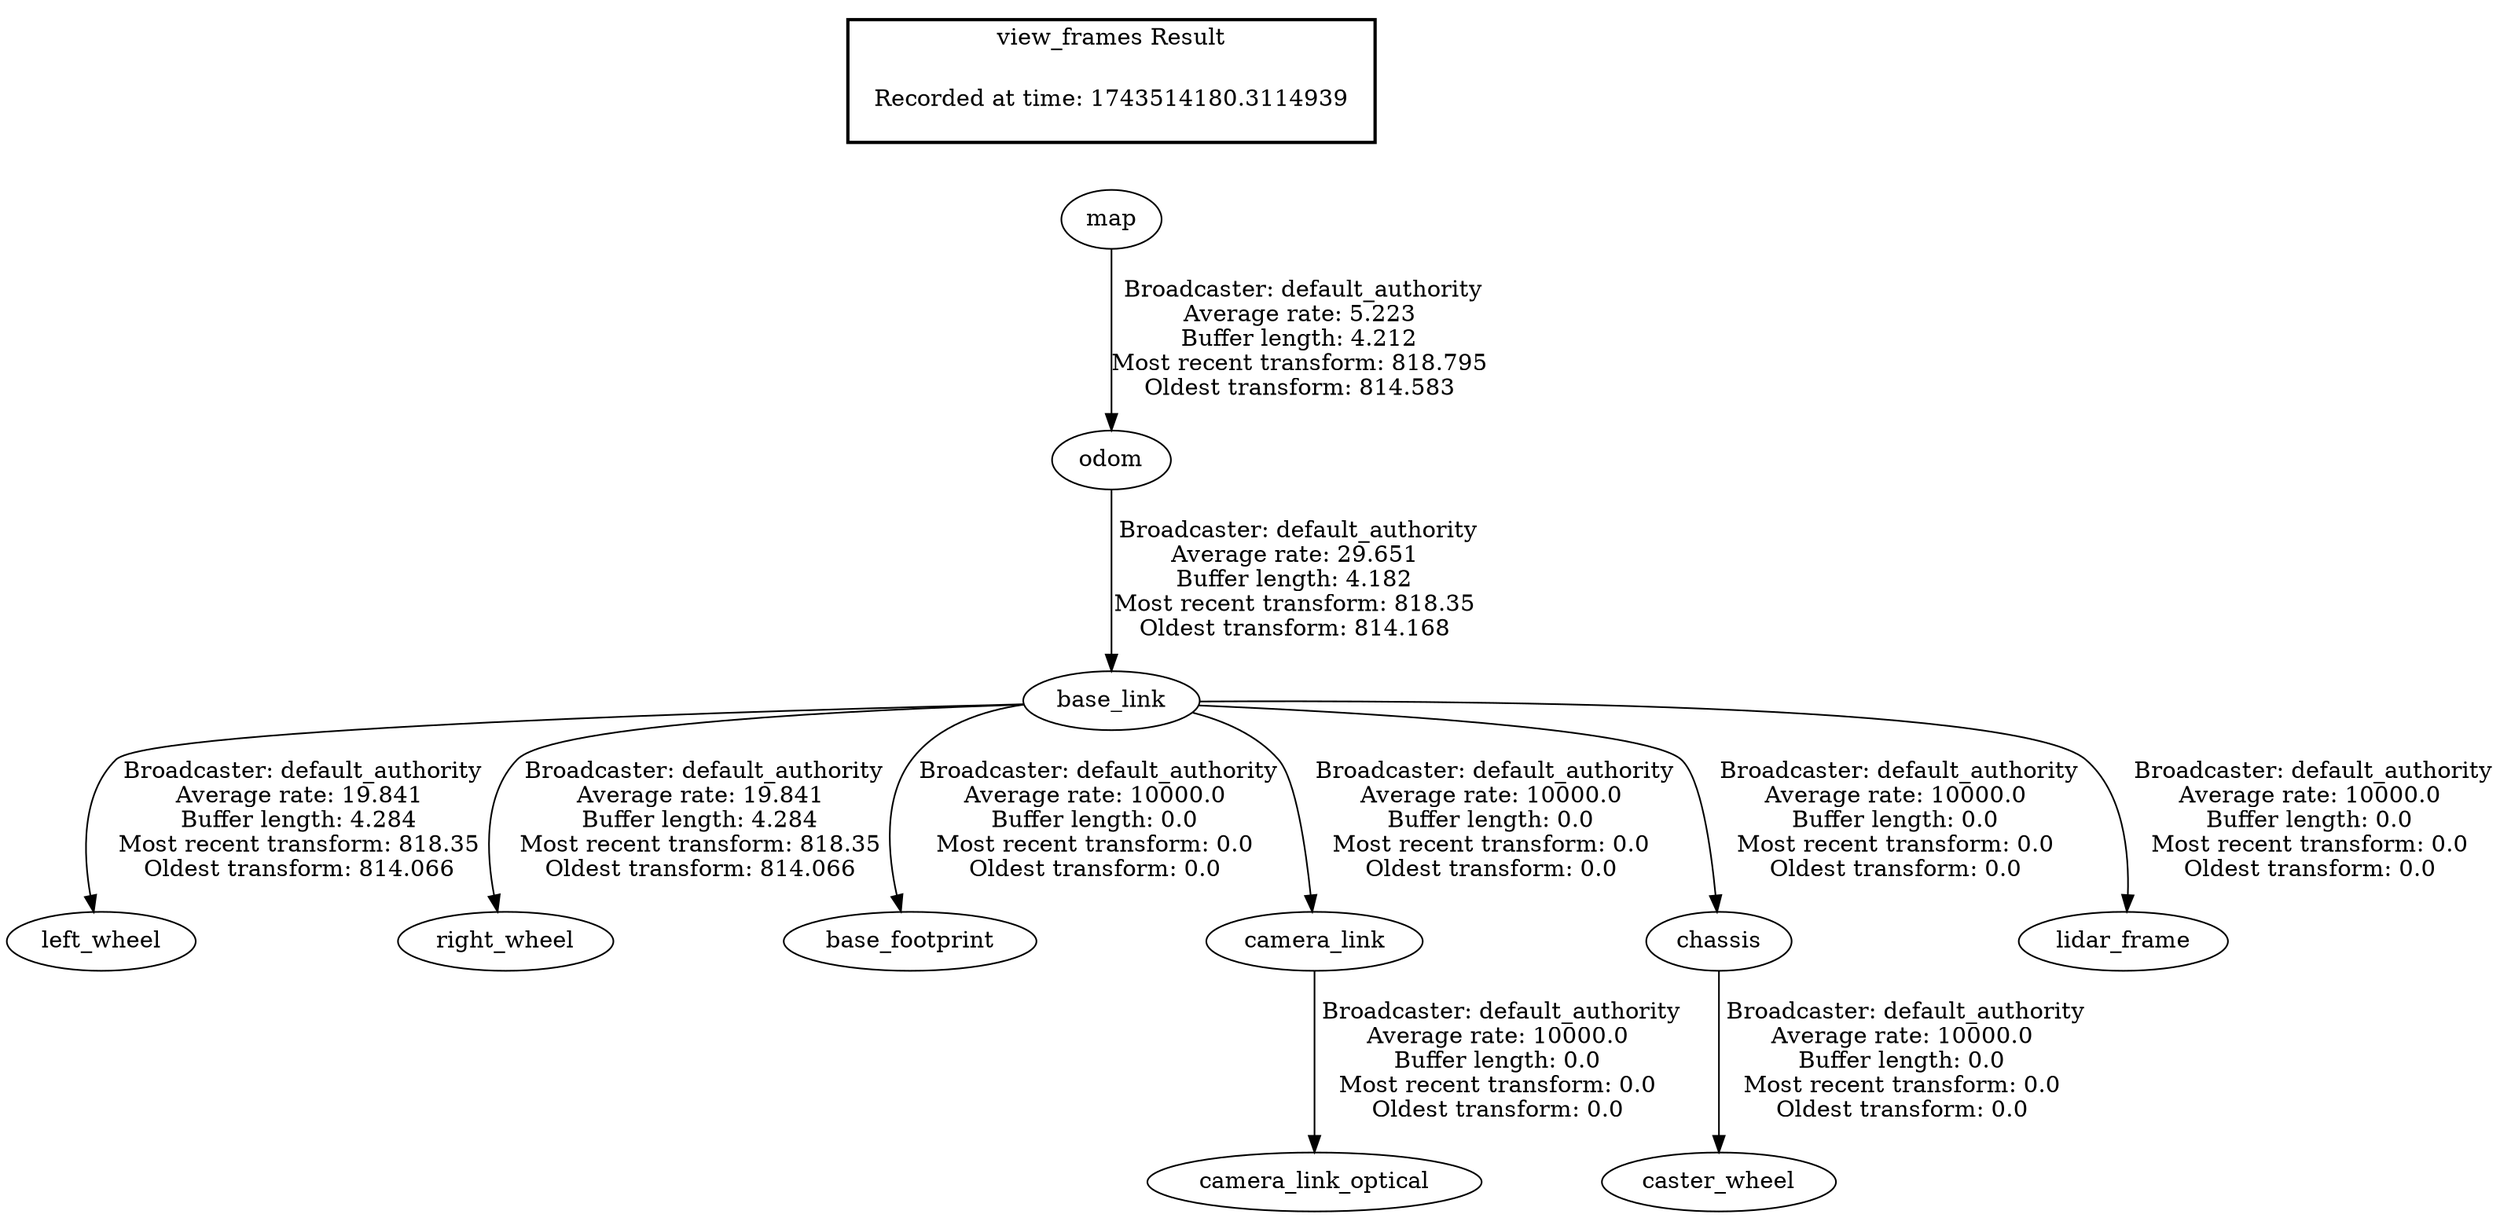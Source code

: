 digraph G {
"base_link" -> "left_wheel"[label=" Broadcaster: default_authority\nAverage rate: 19.841\nBuffer length: 4.284\nMost recent transform: 818.35\nOldest transform: 814.066\n"];
"odom" -> "base_link"[label=" Broadcaster: default_authority\nAverage rate: 29.651\nBuffer length: 4.182\nMost recent transform: 818.35\nOldest transform: 814.168\n"];
"base_link" -> "right_wheel"[label=" Broadcaster: default_authority\nAverage rate: 19.841\nBuffer length: 4.284\nMost recent transform: 818.35\nOldest transform: 814.066\n"];
"base_link" -> "base_footprint"[label=" Broadcaster: default_authority\nAverage rate: 10000.0\nBuffer length: 0.0\nMost recent transform: 0.0\nOldest transform: 0.0\n"];
"base_link" -> "camera_link"[label=" Broadcaster: default_authority\nAverage rate: 10000.0\nBuffer length: 0.0\nMost recent transform: 0.0\nOldest transform: 0.0\n"];
"camera_link" -> "camera_link_optical"[label=" Broadcaster: default_authority\nAverage rate: 10000.0\nBuffer length: 0.0\nMost recent transform: 0.0\nOldest transform: 0.0\n"];
"chassis" -> "caster_wheel"[label=" Broadcaster: default_authority\nAverage rate: 10000.0\nBuffer length: 0.0\nMost recent transform: 0.0\nOldest transform: 0.0\n"];
"base_link" -> "chassis"[label=" Broadcaster: default_authority\nAverage rate: 10000.0\nBuffer length: 0.0\nMost recent transform: 0.0\nOldest transform: 0.0\n"];
"base_link" -> "lidar_frame"[label=" Broadcaster: default_authority\nAverage rate: 10000.0\nBuffer length: 0.0\nMost recent transform: 0.0\nOldest transform: 0.0\n"];
"map" -> "odom"[label=" Broadcaster: default_authority\nAverage rate: 5.223\nBuffer length: 4.212\nMost recent transform: 818.795\nOldest transform: 814.583\n"];
edge [style=invis];
 subgraph cluster_legend { style=bold; color=black; label ="view_frames Result";
"Recorded at time: 1743514180.3114939"[ shape=plaintext ] ;
}->"map";
}